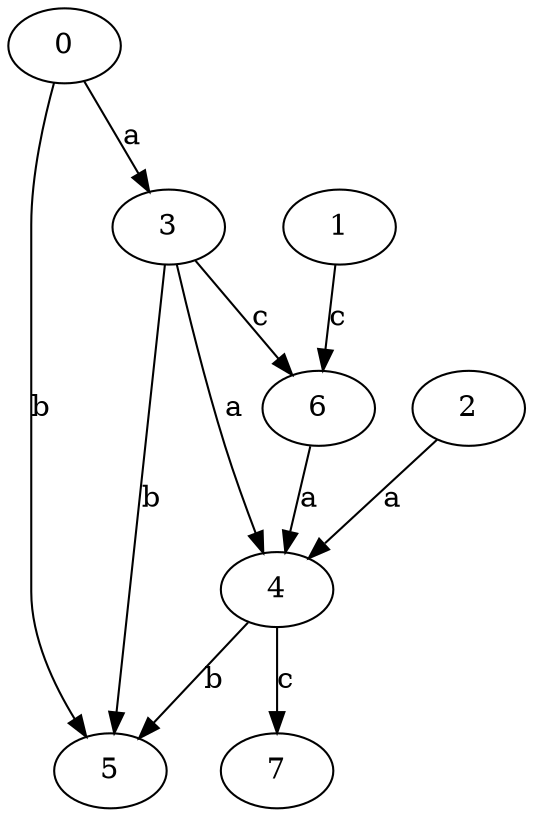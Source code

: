 strict digraph  {
0;
1;
3;
4;
5;
6;
2;
7;
0 -> 3  [label=a];
0 -> 5  [label=b];
1 -> 6  [label=c];
3 -> 4  [label=a];
3 -> 5  [label=b];
3 -> 6  [label=c];
4 -> 5  [label=b];
4 -> 7  [label=c];
6 -> 4  [label=a];
2 -> 4  [label=a];
}
